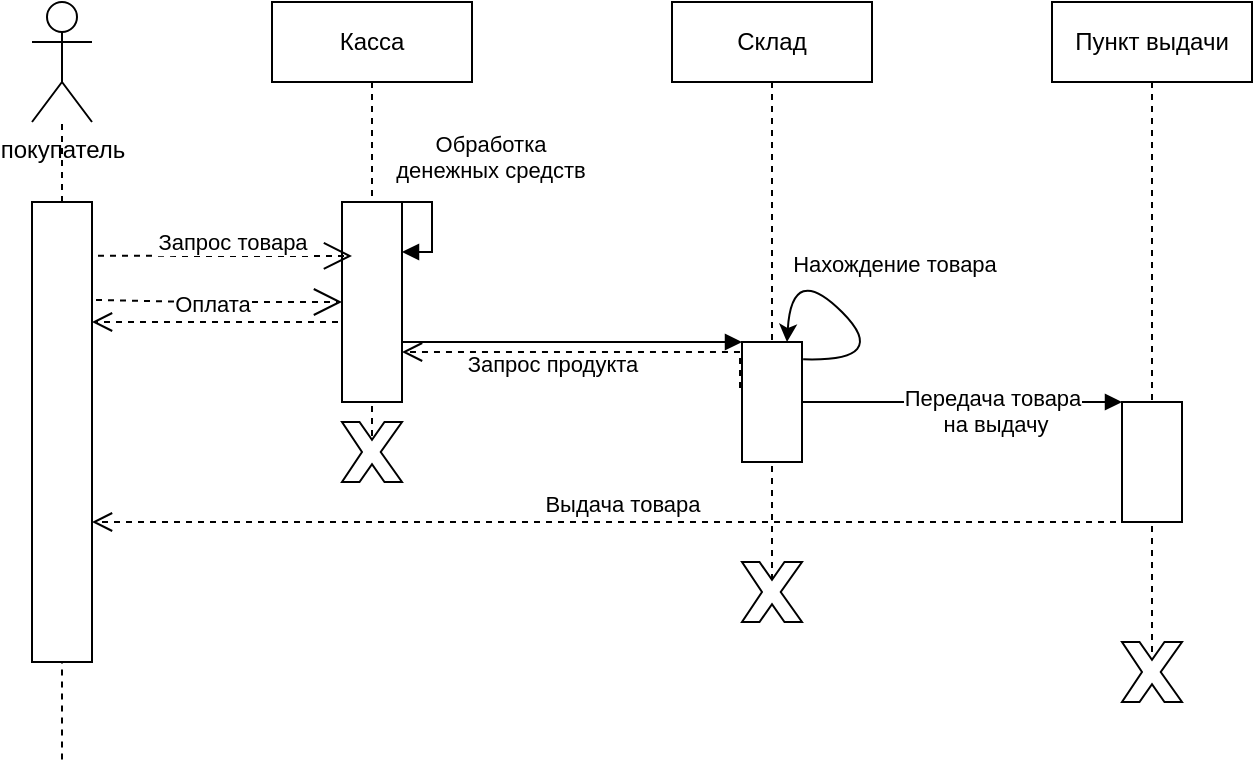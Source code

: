 <mxfile version="21.0.6" type="github">
  <diagram name="Страница 1" id="QAjLS0-2vsbmza_QrZ9O">
    <mxGraphModel dx="1194" dy="773" grid="1" gridSize="10" guides="1" tooltips="1" connect="1" arrows="1" fold="1" page="1" pageScale="1" pageWidth="827" pageHeight="1169" math="0" shadow="0">
      <root>
        <mxCell id="0" />
        <mxCell id="1" parent="0" />
        <mxCell id="QXkk3ooRDqtoRykQ-drr-1" value="покупатель" style="shape=umlActor;verticalLabelPosition=bottom;verticalAlign=top;html=1;outlineConnect=0;" parent="1" vertex="1">
          <mxGeometry x="40" y="50" width="30" height="60" as="geometry" />
        </mxCell>
        <mxCell id="QXkk3ooRDqtoRykQ-drr-3" value="" style="endArrow=none;dashed=1;html=1;rounded=0;startArrow=none;" parent="1" source="QXkk3ooRDqtoRykQ-drr-4" target="QXkk3ooRDqtoRykQ-drr-1" edge="1">
          <mxGeometry width="50" height="50" relative="1" as="geometry">
            <mxPoint x="55" y="500" as="sourcePoint" />
            <mxPoint x="55" y="110" as="targetPoint" />
          </mxGeometry>
        </mxCell>
        <mxCell id="QXkk3ooRDqtoRykQ-drr-5" value="" style="endArrow=none;dashed=1;html=1;rounded=0;exitX=0.5;exitY=0.29;exitDx=0;exitDy=0;exitPerimeter=0;" parent="1" target="QXkk3ooRDqtoRykQ-drr-4" edge="1">
          <mxGeometry width="50" height="50" relative="1" as="geometry">
            <mxPoint x="55" y="428.7" as="sourcePoint" />
            <mxPoint x="54.5" y="140" as="targetPoint" />
          </mxGeometry>
        </mxCell>
        <mxCell id="QXkk3ooRDqtoRykQ-drr-4" value="" style="rounded=0;whiteSpace=wrap;html=1;" parent="1" vertex="1">
          <mxGeometry x="40" y="150" width="30" height="230" as="geometry" />
        </mxCell>
        <mxCell id="QXkk3ooRDqtoRykQ-drr-25" value="Обработка&lt;br&gt;денежных средств" style="html=1;verticalAlign=bottom;endArrow=block;edgeStyle=elbowEdgeStyle;elbow=vertical;curved=0;rounded=0;exitX=1;exitY=0;exitDx=0;exitDy=0;entryX=1;entryY=0.25;entryDx=0;entryDy=0;" parent="1" source="QXkk3ooRDqtoRykQ-drr-27" target="QXkk3ooRDqtoRykQ-drr-27" edge="1">
          <mxGeometry x="-0.082" y="20" width="80" relative="1" as="geometry">
            <mxPoint x="250" y="170" as="sourcePoint" />
            <mxPoint x="270" y="180" as="targetPoint" />
            <Array as="points">
              <mxPoint x="240" y="160" />
              <mxPoint x="250" y="170" />
            </Array>
            <mxPoint x="9" y="-17" as="offset" />
          </mxGeometry>
        </mxCell>
        <mxCell id="QXkk3ooRDqtoRykQ-drr-26" value="Касса" style="shape=umlLifeline;perimeter=lifelinePerimeter;whiteSpace=wrap;html=1;container=1;dropTarget=0;collapsible=0;recursiveResize=0;outlineConnect=0;portConstraint=eastwest;newEdgeStyle={&quot;edgeStyle&quot;:&quot;elbowEdgeStyle&quot;,&quot;elbow&quot;:&quot;vertical&quot;,&quot;curved&quot;:0,&quot;rounded&quot;:0};" parent="1" vertex="1">
          <mxGeometry x="160" y="50" width="100" height="220" as="geometry" />
        </mxCell>
        <mxCell id="QXkk3ooRDqtoRykQ-drr-27" value="" style="rounded=0;whiteSpace=wrap;html=1;" parent="1" vertex="1">
          <mxGeometry x="195" y="150" width="30" height="100" as="geometry" />
        </mxCell>
        <mxCell id="QXkk3ooRDqtoRykQ-drr-30" value="Запрос товара" style="endArrow=open;endSize=12;dashed=1;html=1;rounded=0;exitX=1.1;exitY=0.117;exitDx=0;exitDy=0;exitPerimeter=0;" parent="1" source="QXkk3ooRDqtoRykQ-drr-4" edge="1">
          <mxGeometry x="0.055" y="7" width="160" relative="1" as="geometry">
            <mxPoint x="70" y="170" as="sourcePoint" />
            <mxPoint x="200" y="177" as="targetPoint" />
            <mxPoint as="offset" />
          </mxGeometry>
        </mxCell>
        <mxCell id="QXkk3ooRDqtoRykQ-drr-32" value="" style="endArrow=open;endSize=12;dashed=1;html=1;rounded=0;exitX=1.067;exitY=0.213;exitDx=0;exitDy=0;exitPerimeter=0;entryX=0;entryY=0.5;entryDx=0;entryDy=0;" parent="1" source="QXkk3ooRDqtoRykQ-drr-4" target="QXkk3ooRDqtoRykQ-drr-27" edge="1">
          <mxGeometry x="-0.057" width="160" relative="1" as="geometry">
            <mxPoint x="82" y="190" as="sourcePoint" />
            <mxPoint x="205" y="190" as="targetPoint" />
            <mxPoint as="offset" />
            <Array as="points">
              <mxPoint x="120" y="200" />
            </Array>
          </mxGeometry>
        </mxCell>
        <mxCell id="QXkk3ooRDqtoRykQ-drr-33" value="Склад" style="shape=umlLifeline;perimeter=lifelinePerimeter;whiteSpace=wrap;html=1;container=1;dropTarget=0;collapsible=0;recursiveResize=0;outlineConnect=0;portConstraint=eastwest;newEdgeStyle={&quot;edgeStyle&quot;:&quot;elbowEdgeStyle&quot;,&quot;elbow&quot;:&quot;vertical&quot;,&quot;curved&quot;:0,&quot;rounded&quot;:0};" parent="1" vertex="1">
          <mxGeometry x="360" y="50" width="100" height="300" as="geometry" />
        </mxCell>
        <mxCell id="QXkk3ooRDqtoRykQ-drr-35" value="" style="rounded=0;whiteSpace=wrap;html=1;" parent="1" vertex="1">
          <mxGeometry x="395" y="220" width="30" height="60" as="geometry" />
        </mxCell>
        <mxCell id="QXkk3ooRDqtoRykQ-drr-36" value="Запрос продукта" style="html=1;verticalAlign=bottom;endArrow=block;edgeStyle=elbowEdgeStyle;elbow=vertical;curved=0;rounded=0;exitX=1;exitY=0.5;exitDx=0;exitDy=0;entryX=0;entryY=0;entryDx=0;entryDy=0;" parent="1" source="QXkk3ooRDqtoRykQ-drr-27" target="QXkk3ooRDqtoRykQ-drr-35" edge="1">
          <mxGeometry y="-20" width="80" relative="1" as="geometry">
            <mxPoint x="230" y="190" as="sourcePoint" />
            <mxPoint x="320" y="240" as="targetPoint" />
            <Array as="points">
              <mxPoint x="350" y="220" />
              <mxPoint x="340" y="200" />
              <mxPoint x="330" y="180" />
            </Array>
            <mxPoint as="offset" />
          </mxGeometry>
        </mxCell>
        <mxCell id="QXkk3ooRDqtoRykQ-drr-37" value="Пункт выдачи" style="shape=umlLifeline;perimeter=lifelinePerimeter;whiteSpace=wrap;html=1;container=1;dropTarget=0;collapsible=0;recursiveResize=0;outlineConnect=0;portConstraint=eastwest;newEdgeStyle={&quot;edgeStyle&quot;:&quot;elbowEdgeStyle&quot;,&quot;elbow&quot;:&quot;vertical&quot;,&quot;curved&quot;:0,&quot;rounded&quot;:0};" parent="1" vertex="1">
          <mxGeometry x="550" y="50" width="100" height="330" as="geometry" />
        </mxCell>
        <mxCell id="QXkk3ooRDqtoRykQ-drr-38" value="" style="rounded=0;whiteSpace=wrap;html=1;" parent="1" vertex="1">
          <mxGeometry x="585" y="250" width="30" height="60" as="geometry" />
        </mxCell>
        <mxCell id="QXkk3ooRDqtoRykQ-drr-39" value="Передача товара&lt;br&gt;&amp;nbsp;на выдачу" style="html=1;verticalAlign=bottom;endArrow=block;edgeStyle=elbowEdgeStyle;elbow=vertical;curved=0;rounded=0;entryX=0;entryY=0;entryDx=0;entryDy=0;exitX=1;exitY=0.5;exitDx=0;exitDy=0;" parent="1" source="QXkk3ooRDqtoRykQ-drr-35" target="QXkk3ooRDqtoRykQ-drr-38" edge="1">
          <mxGeometry x="0.188" y="-20" width="80" relative="1" as="geometry">
            <mxPoint x="450" y="300" as="sourcePoint" />
            <mxPoint x="530" y="300" as="targetPoint" />
            <mxPoint as="offset" />
          </mxGeometry>
        </mxCell>
        <mxCell id="QXkk3ooRDqtoRykQ-drr-40" value="Выдача товара" style="html=1;verticalAlign=bottom;endArrow=open;dashed=1;endSize=8;edgeStyle=elbowEdgeStyle;elbow=vertical;curved=0;rounded=0;exitX=0;exitY=0.75;exitDx=0;exitDy=0;" parent="1" source="QXkk3ooRDqtoRykQ-drr-38" target="QXkk3ooRDqtoRykQ-drr-4" edge="1">
          <mxGeometry relative="1" as="geometry">
            <mxPoint x="550" y="330" as="sourcePoint" />
            <mxPoint x="470" y="330" as="targetPoint" />
            <Array as="points">
              <mxPoint x="280" y="310" />
            </Array>
          </mxGeometry>
        </mxCell>
        <mxCell id="QXkk3ooRDqtoRykQ-drr-41" value="Оплата" style="html=1;verticalAlign=bottom;endArrow=open;dashed=1;endSize=8;edgeStyle=elbowEdgeStyle;elbow=vertical;curved=0;rounded=0;exitX=0;exitY=1;exitDx=0;exitDy=0;" parent="1" source="QXkk3ooRDqtoRykQ-drr-27" edge="1">
          <mxGeometry x="0.273" relative="1" as="geometry">
            <mxPoint x="595" y="345" as="sourcePoint" />
            <mxPoint x="70" y="210" as="targetPoint" />
            <Array as="points">
              <mxPoint x="140" y="210" />
              <mxPoint x="140" y="235" />
            </Array>
            <mxPoint as="offset" />
          </mxGeometry>
        </mxCell>
        <mxCell id="QXkk3ooRDqtoRykQ-drr-45" value="" style="verticalLabelPosition=bottom;verticalAlign=top;html=1;shape=mxgraph.basic.x" parent="1" vertex="1">
          <mxGeometry x="585" y="370" width="30" height="30" as="geometry" />
        </mxCell>
        <mxCell id="QXkk3ooRDqtoRykQ-drr-47" value="" style="html=1;verticalAlign=bottom;endArrow=open;dashed=1;endSize=8;edgeStyle=elbowEdgeStyle;elbow=vertical;curved=0;rounded=0;exitX=-0.033;exitY=0.383;exitDx=0;exitDy=0;exitPerimeter=0;entryX=1;entryY=0.75;entryDx=0;entryDy=0;" parent="1" source="QXkk3ooRDqtoRykQ-drr-35" target="QXkk3ooRDqtoRykQ-drr-27" edge="1">
          <mxGeometry x="0.143" y="18" relative="1" as="geometry">
            <mxPoint x="365" y="257.5" as="sourcePoint" />
            <mxPoint x="228" y="242" as="targetPoint" />
            <Array as="points">
              <mxPoint x="310" y="225" />
            </Array>
            <mxPoint as="offset" />
          </mxGeometry>
        </mxCell>
        <mxCell id="EG8mj1bHGtBLzSAtWWCv-2" value="" style="curved=1;endArrow=classic;html=1;rounded=0;exitX=1.019;exitY=0.144;exitDx=0;exitDy=0;exitPerimeter=0;entryX=0.75;entryY=0;entryDx=0;entryDy=0;" edge="1" parent="1" source="QXkk3ooRDqtoRykQ-drr-35" target="QXkk3ooRDqtoRykQ-drr-35">
          <mxGeometry width="50" height="50" relative="1" as="geometry">
            <mxPoint x="430" y="230" as="sourcePoint" />
            <mxPoint x="470" y="180" as="targetPoint" />
            <Array as="points">
              <mxPoint x="470" y="230" />
              <mxPoint x="420" y="180" />
            </Array>
          </mxGeometry>
        </mxCell>
        <mxCell id="EG8mj1bHGtBLzSAtWWCv-3" value="Нахождение товара" style="edgeLabel;html=1;align=center;verticalAlign=middle;resizable=0;points=[];" vertex="1" connectable="0" parent="EG8mj1bHGtBLzSAtWWCv-2">
          <mxGeometry x="0.038" relative="1" as="geometry">
            <mxPoint x="26" y="-24" as="offset" />
          </mxGeometry>
        </mxCell>
        <mxCell id="EG8mj1bHGtBLzSAtWWCv-4" value="" style="verticalLabelPosition=bottom;verticalAlign=top;html=1;shape=mxgraph.basic.x" vertex="1" parent="1">
          <mxGeometry x="195" y="260" width="30" height="30" as="geometry" />
        </mxCell>
        <mxCell id="EG8mj1bHGtBLzSAtWWCv-7" value="" style="verticalLabelPosition=bottom;verticalAlign=top;html=1;shape=mxgraph.basic.x" vertex="1" parent="1">
          <mxGeometry x="395" y="330" width="30" height="30" as="geometry" />
        </mxCell>
      </root>
    </mxGraphModel>
  </diagram>
</mxfile>

